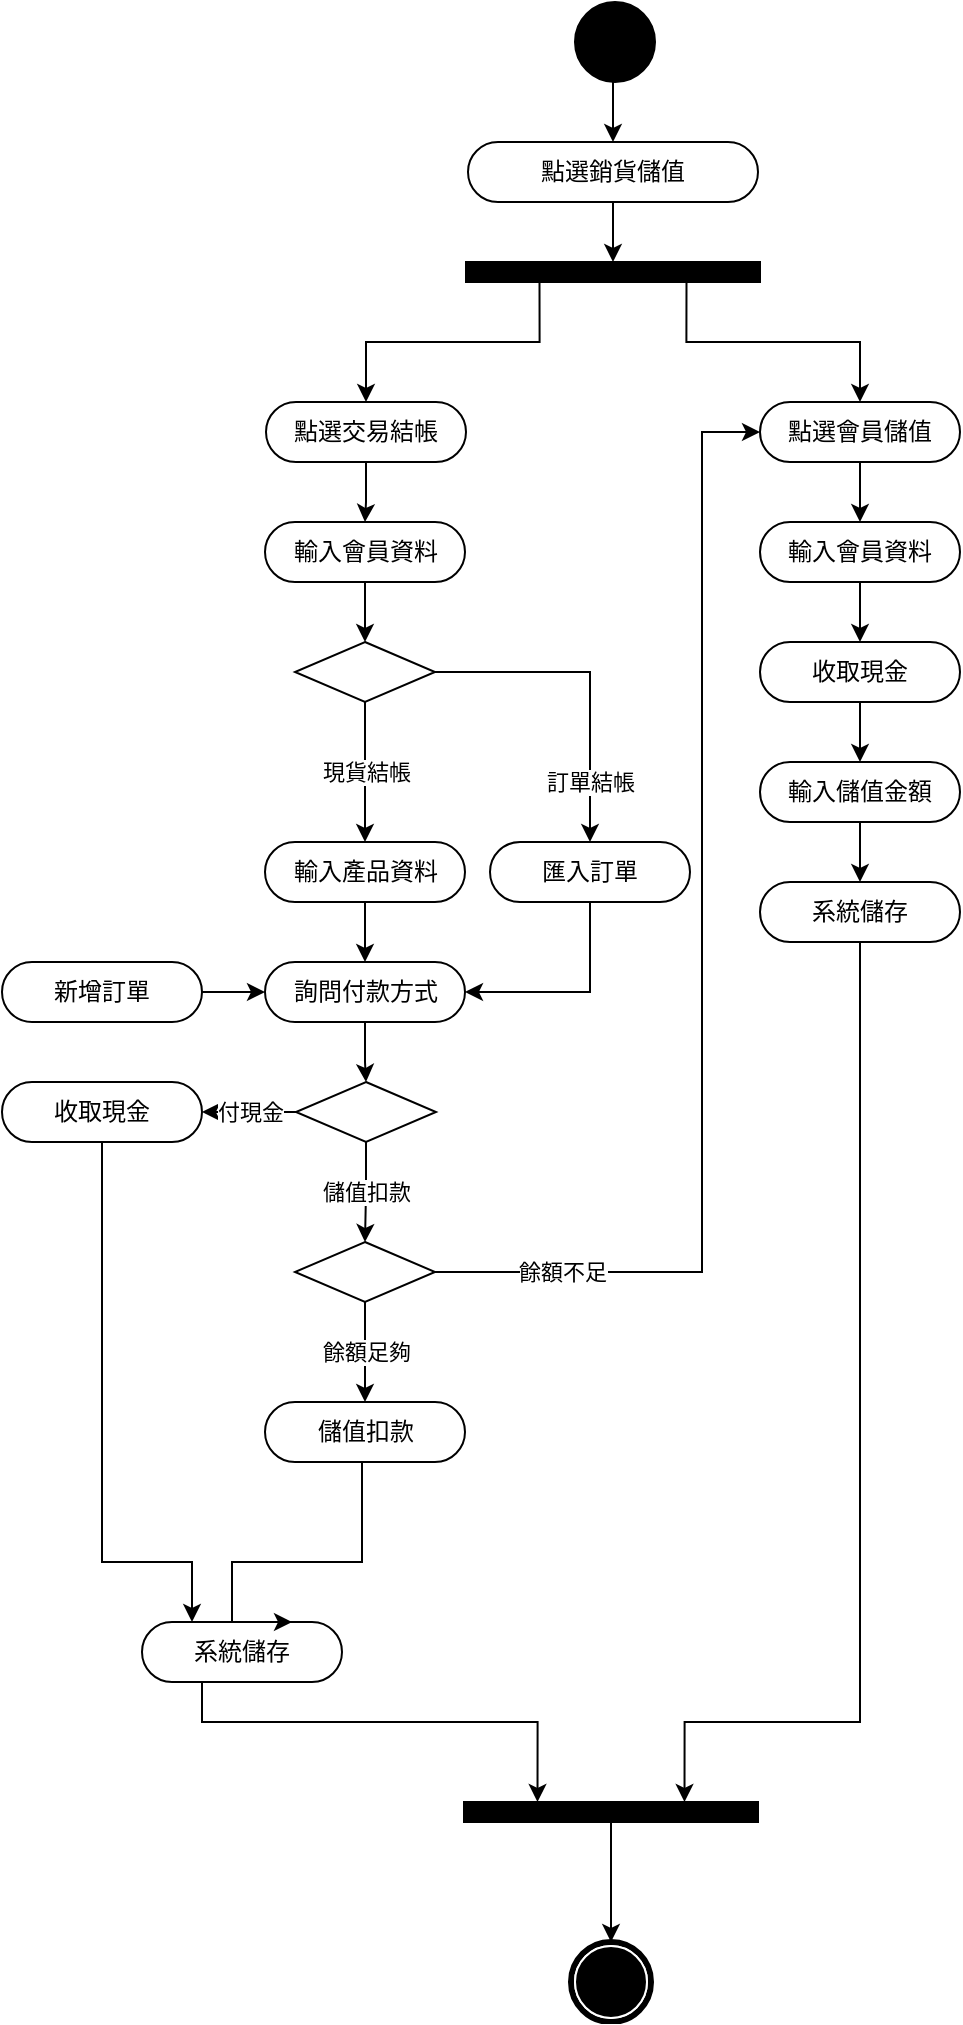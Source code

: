 <mxfile version="12.9.13" type="device"><diagram id="e9F0SERlFdX2YN_iErR4" name="第1頁"><mxGraphModel dx="1086" dy="806" grid="1" gridSize="10" guides="1" tooltips="1" connect="1" arrows="1" fold="1" page="1" pageScale="1" pageWidth="827" pageHeight="1169" math="0" shadow="0"><root><mxCell id="0"/><mxCell id="1" parent="0"/><mxCell id="Mj4ybDy03UG03jz2s7oW-1" style="edgeStyle=orthogonalEdgeStyle;rounded=0;orthogonalLoop=1;jettySize=auto;html=1;entryX=0.5;entryY=0;entryDx=0;entryDy=0;" parent="1" target="Mj4ybDy03UG03jz2s7oW-4" edge="1"><mxGeometry relative="1" as="geometry"><mxPoint x="425.5" y="50" as="sourcePoint"/></mxGeometry></mxCell><mxCell id="Mj4ybDy03UG03jz2s7oW-2" value="" style="ellipse;whiteSpace=wrap;html=1;rounded=0;shadow=0;comic=0;labelBackgroundColor=none;strokeWidth=1;fillColor=#000000;fontFamily=Verdana;fontSize=12;align=center;" parent="1" vertex="1"><mxGeometry x="406.5" y="10" width="40" height="40" as="geometry"/></mxCell><mxCell id="Mj4ybDy03UG03jz2s7oW-3" style="edgeStyle=orthogonalEdgeStyle;rounded=0;orthogonalLoop=1;jettySize=auto;html=1;entryX=0.5;entryY=0;entryDx=0;entryDy=0;" parent="1" source="Mj4ybDy03UG03jz2s7oW-4" target="Mj4ybDy03UG03jz2s7oW-7" edge="1"><mxGeometry relative="1" as="geometry"/></mxCell><mxCell id="Mj4ybDy03UG03jz2s7oW-4" value="點選銷貨儲值" style="rounded=1;whiteSpace=wrap;html=1;shadow=0;comic=0;labelBackgroundColor=none;strokeWidth=1;fontFamily=Verdana;fontSize=12;align=center;arcSize=50;" parent="1" vertex="1"><mxGeometry x="353" y="80" width="145" height="30" as="geometry"/></mxCell><mxCell id="Mj4ybDy03UG03jz2s7oW-5" style="edgeStyle=orthogonalEdgeStyle;rounded=0;orthogonalLoop=1;jettySize=auto;html=1;entryX=0.5;entryY=0;entryDx=0;entryDy=0;exitX=0.25;exitY=1;exitDx=0;exitDy=0;" parent="1" source="Mj4ybDy03UG03jz2s7oW-7" target="Mj4ybDy03UG03jz2s7oW-10" edge="1"><mxGeometry relative="1" as="geometry"><mxPoint x="450" y="170" as="sourcePoint"/></mxGeometry></mxCell><mxCell id="Mj4ybDy03UG03jz2s7oW-6" style="edgeStyle=orthogonalEdgeStyle;rounded=0;orthogonalLoop=1;jettySize=auto;html=1;entryX=0.5;entryY=0;entryDx=0;entryDy=0;exitX=0.75;exitY=1;exitDx=0;exitDy=0;" parent="1" source="Mj4ybDy03UG03jz2s7oW-7" target="Mj4ybDy03UG03jz2s7oW-15" edge="1"><mxGeometry relative="1" as="geometry"/></mxCell><mxCell id="Mj4ybDy03UG03jz2s7oW-7" value="" style="whiteSpace=wrap;html=1;rounded=0;shadow=0;comic=0;labelBackgroundColor=none;strokeWidth=1;fillColor=#000000;fontFamily=Verdana;fontSize=12;align=center;rotation=0;" parent="1" vertex="1"><mxGeometry x="352" y="140" width="147" height="10" as="geometry"/></mxCell><mxCell id="Mj4ybDy03UG03jz2s7oW-8" value="" style="shape=mxgraph.bpmn.shape;html=1;verticalLabelPosition=bottom;labelBackgroundColor=#ffffff;verticalAlign=top;perimeter=ellipsePerimeter;outline=end;symbol=terminate;rounded=0;shadow=0;comic=0;strokeWidth=1;fontFamily=Verdana;fontSize=12;align=center;" parent="1" vertex="1"><mxGeometry x="404.5" y="980" width="40" height="40" as="geometry"/></mxCell><mxCell id="Mj4ybDy03UG03jz2s7oW-9" value="" style="edgeStyle=orthogonalEdgeStyle;rounded=0;orthogonalLoop=1;jettySize=auto;html=1;" parent="1" source="Mj4ybDy03UG03jz2s7oW-10" target="Mj4ybDy03UG03jz2s7oW-13" edge="1"><mxGeometry relative="1" as="geometry"/></mxCell><mxCell id="Mj4ybDy03UG03jz2s7oW-10" value="點選交易結帳" style="rounded=1;whiteSpace=wrap;html=1;shadow=0;comic=0;labelBackgroundColor=none;strokeWidth=1;fontFamily=Verdana;fontSize=12;align=center;arcSize=50;" parent="1" vertex="1"><mxGeometry x="252" y="210" width="100" height="30" as="geometry"/></mxCell><mxCell id="Mj4ybDy03UG03jz2s7oW-12" style="edgeStyle=orthogonalEdgeStyle;rounded=0;orthogonalLoop=1;jettySize=auto;html=1;entryX=0.5;entryY=0;entryDx=0;entryDy=0;" parent="1" source="Mj4ybDy03UG03jz2s7oW-13" target="Mj4ybDy03UG03jz2s7oW-53" edge="1"><mxGeometry relative="1" as="geometry"><mxPoint x="302" y="330" as="targetPoint"/></mxGeometry></mxCell><mxCell id="Mj4ybDy03UG03jz2s7oW-13" value="輸入會員資料" style="rounded=1;whiteSpace=wrap;html=1;shadow=0;comic=0;labelBackgroundColor=none;strokeWidth=1;fontFamily=Verdana;fontSize=12;align=center;arcSize=50;" parent="1" vertex="1"><mxGeometry x="251.5" y="270" width="100" height="30" as="geometry"/></mxCell><mxCell id="Mj4ybDy03UG03jz2s7oW-14" value="" style="edgeStyle=orthogonalEdgeStyle;rounded=0;orthogonalLoop=1;jettySize=auto;html=1;" parent="1" source="Mj4ybDy03UG03jz2s7oW-15" target="Mj4ybDy03UG03jz2s7oW-17" edge="1"><mxGeometry relative="1" as="geometry"/></mxCell><mxCell id="Mj4ybDy03UG03jz2s7oW-15" value="點選會員儲值" style="rounded=1;whiteSpace=wrap;html=1;shadow=0;comic=0;labelBackgroundColor=none;strokeWidth=1;fontFamily=Verdana;fontSize=12;align=center;arcSize=50;" parent="1" vertex="1"><mxGeometry x="499" y="210" width="100" height="30" as="geometry"/></mxCell><mxCell id="Mj4ybDy03UG03jz2s7oW-16" style="edgeStyle=orthogonalEdgeStyle;rounded=0;orthogonalLoop=1;jettySize=auto;html=1;entryX=0.5;entryY=0;entryDx=0;entryDy=0;" parent="1" source="Mj4ybDy03UG03jz2s7oW-17" target="Mj4ybDy03UG03jz2s7oW-41" edge="1"><mxGeometry relative="1" as="geometry"><mxPoint x="549" y="330" as="targetPoint"/></mxGeometry></mxCell><mxCell id="Mj4ybDy03UG03jz2s7oW-17" value="輸入會員資料" style="rounded=1;whiteSpace=wrap;html=1;shadow=0;comic=0;labelBackgroundColor=none;strokeWidth=1;fontFamily=Verdana;fontSize=12;align=center;arcSize=50;" parent="1" vertex="1"><mxGeometry x="499" y="270" width="100" height="30" as="geometry"/></mxCell><mxCell id="Mj4ybDy03UG03jz2s7oW-18" style="edgeStyle=orthogonalEdgeStyle;rounded=0;orthogonalLoop=1;jettySize=auto;html=1;entryX=0.5;entryY=0;entryDx=0;entryDy=0;" parent="1" source="Mj4ybDy03UG03jz2s7oW-19" target="Mj4ybDy03UG03jz2s7oW-8" edge="1"><mxGeometry relative="1" as="geometry"><mxPoint x="478" y="950" as="targetPoint"/></mxGeometry></mxCell><mxCell id="Mj4ybDy03UG03jz2s7oW-19" value="" style="whiteSpace=wrap;html=1;rounded=0;shadow=0;comic=0;labelBackgroundColor=none;strokeWidth=1;fillColor=#000000;fontFamily=Verdana;fontSize=12;align=center;rotation=0;" parent="1" vertex="1"><mxGeometry x="351" y="910" width="147" height="10" as="geometry"/></mxCell><mxCell id="Mj4ybDy03UG03jz2s7oW-22" style="edgeStyle=orthogonalEdgeStyle;rounded=0;orthogonalLoop=1;jettySize=auto;html=1;entryX=0.25;entryY=0;entryDx=0;entryDy=0;exitX=0.5;exitY=1;exitDx=0;exitDy=0;" parent="1" source="Mj4ybDy03UG03jz2s7oW-23" target="Mj4ybDy03UG03jz2s7oW-19" edge="1"><mxGeometry relative="1" as="geometry"><Array as="points"><mxPoint x="220" y="850"/><mxPoint x="220" y="870"/><mxPoint x="388" y="870"/></Array></mxGeometry></mxCell><mxCell id="Mj4ybDy03UG03jz2s7oW-23" value="系統儲存" style="rounded=1;whiteSpace=wrap;html=1;shadow=0;comic=0;labelBackgroundColor=none;strokeWidth=1;fontFamily=Verdana;fontSize=12;align=center;arcSize=50;" parent="1" vertex="1"><mxGeometry x="190" y="820" width="100" height="30" as="geometry"/></mxCell><mxCell id="Mj4ybDy03UG03jz2s7oW-48" style="edgeStyle=orthogonalEdgeStyle;rounded=0;orthogonalLoop=1;jettySize=auto;html=1;entryX=0.5;entryY=0;entryDx=0;entryDy=0;" parent="1" source="Mj4ybDy03UG03jz2s7oW-25" target="Mj4ybDy03UG03jz2s7oW-49" edge="1"><mxGeometry relative="1" as="geometry"><mxPoint x="301.5" y="500" as="targetPoint"/></mxGeometry></mxCell><mxCell id="Mj4ybDy03UG03jz2s7oW-25" value="輸入產品資料" style="rounded=1;whiteSpace=wrap;html=1;shadow=0;comic=0;labelBackgroundColor=none;strokeWidth=1;fontFamily=Verdana;fontSize=12;align=center;arcSize=50;" parent="1" vertex="1"><mxGeometry x="251.5" y="430" width="100" height="30" as="geometry"/></mxCell><mxCell id="Mj4ybDy03UG03jz2s7oW-28" value="付現金" style="edgeStyle=orthogonalEdgeStyle;rounded=0;orthogonalLoop=1;jettySize=auto;html=1;entryX=1;entryY=0.5;entryDx=0;entryDy=0;" parent="1" source="Mj4ybDy03UG03jz2s7oW-30" target="Mj4ybDy03UG03jz2s7oW-33" edge="1"><mxGeometry relative="1" as="geometry"><mxPoint x="170" y="560" as="targetPoint"/></mxGeometry></mxCell><mxCell id="Mj4ybDy03UG03jz2s7oW-29" value="儲值扣款" style="edgeStyle=orthogonalEdgeStyle;rounded=0;orthogonalLoop=1;jettySize=auto;html=1;entryX=0.5;entryY=0;entryDx=0;entryDy=0;" parent="1" source="Mj4ybDy03UG03jz2s7oW-30" target="Mj4ybDy03UG03jz2s7oW-58" edge="1"><mxGeometry relative="1" as="geometry"><mxPoint x="360" y="620" as="targetPoint"/></mxGeometry></mxCell><mxCell id="Mj4ybDy03UG03jz2s7oW-30" value="" style="rhombus;whiteSpace=wrap;html=1;" parent="1" vertex="1"><mxGeometry x="267" y="550" width="70" height="30" as="geometry"/></mxCell><mxCell id="Mj4ybDy03UG03jz2s7oW-32" style="edgeStyle=orthogonalEdgeStyle;rounded=0;orthogonalLoop=1;jettySize=auto;html=1;entryX=0.25;entryY=0;entryDx=0;entryDy=0;exitX=0.5;exitY=1;exitDx=0;exitDy=0;" parent="1" source="Mj4ybDy03UG03jz2s7oW-33" target="Mj4ybDy03UG03jz2s7oW-23" edge="1"><mxGeometry relative="1" as="geometry"><Array as="points"><mxPoint x="170" y="790"/><mxPoint x="215" y="790"/></Array></mxGeometry></mxCell><mxCell id="Mj4ybDy03UG03jz2s7oW-33" value="收取現金" style="rounded=1;whiteSpace=wrap;html=1;shadow=0;comic=0;labelBackgroundColor=none;strokeWidth=1;fontFamily=Verdana;fontSize=12;align=center;arcSize=50;" parent="1" vertex="1"><mxGeometry x="120" y="550" width="100" height="30" as="geometry"/></mxCell><mxCell id="Mj4ybDy03UG03jz2s7oW-43" style="edgeStyle=orthogonalEdgeStyle;rounded=0;orthogonalLoop=1;jettySize=auto;html=1;entryX=0.5;entryY=0;entryDx=0;entryDy=0;" parent="1" source="Mj4ybDy03UG03jz2s7oW-41" target="Mj4ybDy03UG03jz2s7oW-42" edge="1"><mxGeometry relative="1" as="geometry"/></mxCell><mxCell id="Mj4ybDy03UG03jz2s7oW-41" value="收取現金" style="rounded=1;whiteSpace=wrap;html=1;shadow=0;comic=0;labelBackgroundColor=none;strokeWidth=1;fontFamily=Verdana;fontSize=12;align=center;arcSize=50;" parent="1" vertex="1"><mxGeometry x="499" y="330" width="100" height="30" as="geometry"/></mxCell><mxCell id="Mj4ybDy03UG03jz2s7oW-45" style="edgeStyle=orthogonalEdgeStyle;rounded=0;orthogonalLoop=1;jettySize=auto;html=1;entryX=0.5;entryY=0;entryDx=0;entryDy=0;" parent="1" source="Mj4ybDy03UG03jz2s7oW-42" target="Mj4ybDy03UG03jz2s7oW-44" edge="1"><mxGeometry relative="1" as="geometry"/></mxCell><mxCell id="Mj4ybDy03UG03jz2s7oW-42" value="輸入儲值金額" style="rounded=1;whiteSpace=wrap;html=1;shadow=0;comic=0;labelBackgroundColor=none;strokeWidth=1;fontFamily=Verdana;fontSize=12;align=center;arcSize=50;" parent="1" vertex="1"><mxGeometry x="499" y="390" width="100" height="30" as="geometry"/></mxCell><mxCell id="Mj4ybDy03UG03jz2s7oW-46" style="edgeStyle=orthogonalEdgeStyle;rounded=0;orthogonalLoop=1;jettySize=auto;html=1;entryX=0.75;entryY=0;entryDx=0;entryDy=0;" parent="1" source="Mj4ybDy03UG03jz2s7oW-44" target="Mj4ybDy03UG03jz2s7oW-19" edge="1"><mxGeometry relative="1" as="geometry"><Array as="points"><mxPoint x="549" y="870"/><mxPoint x="461" y="870"/></Array></mxGeometry></mxCell><mxCell id="Mj4ybDy03UG03jz2s7oW-44" value="系統儲存" style="rounded=1;whiteSpace=wrap;html=1;shadow=0;comic=0;labelBackgroundColor=none;strokeWidth=1;fontFamily=Verdana;fontSize=12;align=center;arcSize=50;" parent="1" vertex="1"><mxGeometry x="499" y="450" width="100" height="30" as="geometry"/></mxCell><mxCell id="Mj4ybDy03UG03jz2s7oW-51" style="edgeStyle=orthogonalEdgeStyle;rounded=0;orthogonalLoop=1;jettySize=auto;html=1;entryX=0;entryY=0.5;entryDx=0;entryDy=0;" parent="1" source="Mj4ybDy03UG03jz2s7oW-47" target="Mj4ybDy03UG03jz2s7oW-49" edge="1"><mxGeometry relative="1" as="geometry"><Array as="points"><mxPoint x="200" y="505"/><mxPoint x="200" y="505"/></Array></mxGeometry></mxCell><mxCell id="Mj4ybDy03UG03jz2s7oW-47" value="新增訂單" style="rounded=1;whiteSpace=wrap;html=1;shadow=0;comic=0;labelBackgroundColor=none;strokeWidth=1;fontFamily=Verdana;fontSize=12;align=center;arcSize=50;" parent="1" vertex="1"><mxGeometry x="120" y="490" width="100" height="30" as="geometry"/></mxCell><mxCell id="Mj4ybDy03UG03jz2s7oW-50" style="edgeStyle=orthogonalEdgeStyle;rounded=0;orthogonalLoop=1;jettySize=auto;html=1;entryX=0.5;entryY=0;entryDx=0;entryDy=0;" parent="1" source="Mj4ybDy03UG03jz2s7oW-49" target="Mj4ybDy03UG03jz2s7oW-30" edge="1"><mxGeometry relative="1" as="geometry"/></mxCell><mxCell id="Mj4ybDy03UG03jz2s7oW-49" value="詢問付款方式" style="rounded=1;whiteSpace=wrap;html=1;shadow=0;comic=0;labelBackgroundColor=none;strokeWidth=1;fontFamily=Verdana;fontSize=12;align=center;arcSize=50;" parent="1" vertex="1"><mxGeometry x="251.5" y="490" width="100" height="30" as="geometry"/></mxCell><mxCell id="Mj4ybDy03UG03jz2s7oW-54" value="現貨結帳" style="edgeStyle=orthogonalEdgeStyle;rounded=0;orthogonalLoop=1;jettySize=auto;html=1;entryX=0.5;entryY=0;entryDx=0;entryDy=0;" parent="1" source="Mj4ybDy03UG03jz2s7oW-53" target="Mj4ybDy03UG03jz2s7oW-25" edge="1"><mxGeometry relative="1" as="geometry"/></mxCell><mxCell id="Mj4ybDy03UG03jz2s7oW-55" value="訂單結帳" style="edgeStyle=orthogonalEdgeStyle;rounded=0;orthogonalLoop=1;jettySize=auto;html=1;entryX=0.5;entryY=0;entryDx=0;entryDy=0;" parent="1" source="Mj4ybDy03UG03jz2s7oW-53" target="Mj4ybDy03UG03jz2s7oW-56" edge="1"><mxGeometry x="0.631" relative="1" as="geometry"><mxPoint x="190" y="410" as="targetPoint"/><mxPoint as="offset"/></mxGeometry></mxCell><mxCell id="Mj4ybDy03UG03jz2s7oW-53" value="" style="rhombus;whiteSpace=wrap;html=1;" parent="1" vertex="1"><mxGeometry x="266.5" y="330" width="70" height="30" as="geometry"/></mxCell><mxCell id="Mj4ybDy03UG03jz2s7oW-57" style="edgeStyle=orthogonalEdgeStyle;rounded=0;orthogonalLoop=1;jettySize=auto;html=1;entryX=1;entryY=0.5;entryDx=0;entryDy=0;" parent="1" source="Mj4ybDy03UG03jz2s7oW-56" target="Mj4ybDy03UG03jz2s7oW-49" edge="1"><mxGeometry relative="1" as="geometry"><Array as="points"><mxPoint x="414" y="505"/></Array></mxGeometry></mxCell><mxCell id="Mj4ybDy03UG03jz2s7oW-56" value="匯入訂單" style="rounded=1;whiteSpace=wrap;html=1;shadow=0;comic=0;labelBackgroundColor=none;strokeWidth=1;fontFamily=Verdana;fontSize=12;align=center;arcSize=50;" parent="1" vertex="1"><mxGeometry x="364" y="430" width="100" height="30" as="geometry"/></mxCell><mxCell id="Mj4ybDy03UG03jz2s7oW-59" value="餘額足夠" style="edgeStyle=orthogonalEdgeStyle;rounded=0;orthogonalLoop=1;jettySize=auto;html=1;entryX=0.5;entryY=0;entryDx=0;entryDy=0;" parent="1" source="Mj4ybDy03UG03jz2s7oW-58" target="Mj4ybDy03UG03jz2s7oW-63" edge="1"><mxGeometry relative="1" as="geometry"><mxPoint x="303" y="710" as="targetPoint"/></mxGeometry></mxCell><mxCell id="Mj4ybDy03UG03jz2s7oW-65" value="餘額不足" style="edgeStyle=orthogonalEdgeStyle;rounded=0;orthogonalLoop=1;jettySize=auto;html=1;entryX=0;entryY=0.5;entryDx=0;entryDy=0;" parent="1" source="Mj4ybDy03UG03jz2s7oW-58" target="Mj4ybDy03UG03jz2s7oW-15" edge="1"><mxGeometry x="-0.782" relative="1" as="geometry"><Array as="points"><mxPoint x="470" y="645"/><mxPoint x="470" y="225"/></Array><mxPoint as="offset"/></mxGeometry></mxCell><mxCell id="Mj4ybDy03UG03jz2s7oW-58" value="" style="rhombus;whiteSpace=wrap;html=1;" parent="1" vertex="1"><mxGeometry x="266.5" y="630" width="70" height="30" as="geometry"/></mxCell><mxCell id="Mj4ybDy03UG03jz2s7oW-64" style="edgeStyle=orthogonalEdgeStyle;rounded=0;orthogonalLoop=1;jettySize=auto;html=1;entryX=0.75;entryY=0;entryDx=0;entryDy=0;" parent="1" source="Mj4ybDy03UG03jz2s7oW-63" target="Mj4ybDy03UG03jz2s7oW-23" edge="1"><mxGeometry relative="1" as="geometry"><Array as="points"><mxPoint x="300" y="790"/><mxPoint x="235" y="790"/></Array></mxGeometry></mxCell><mxCell id="Mj4ybDy03UG03jz2s7oW-63" value="儲值扣款" style="rounded=1;whiteSpace=wrap;html=1;shadow=0;comic=0;labelBackgroundColor=none;strokeWidth=1;fontFamily=Verdana;fontSize=12;align=center;arcSize=50;" parent="1" vertex="1"><mxGeometry x="251.5" y="710" width="100" height="30" as="geometry"/></mxCell></root></mxGraphModel></diagram></mxfile>